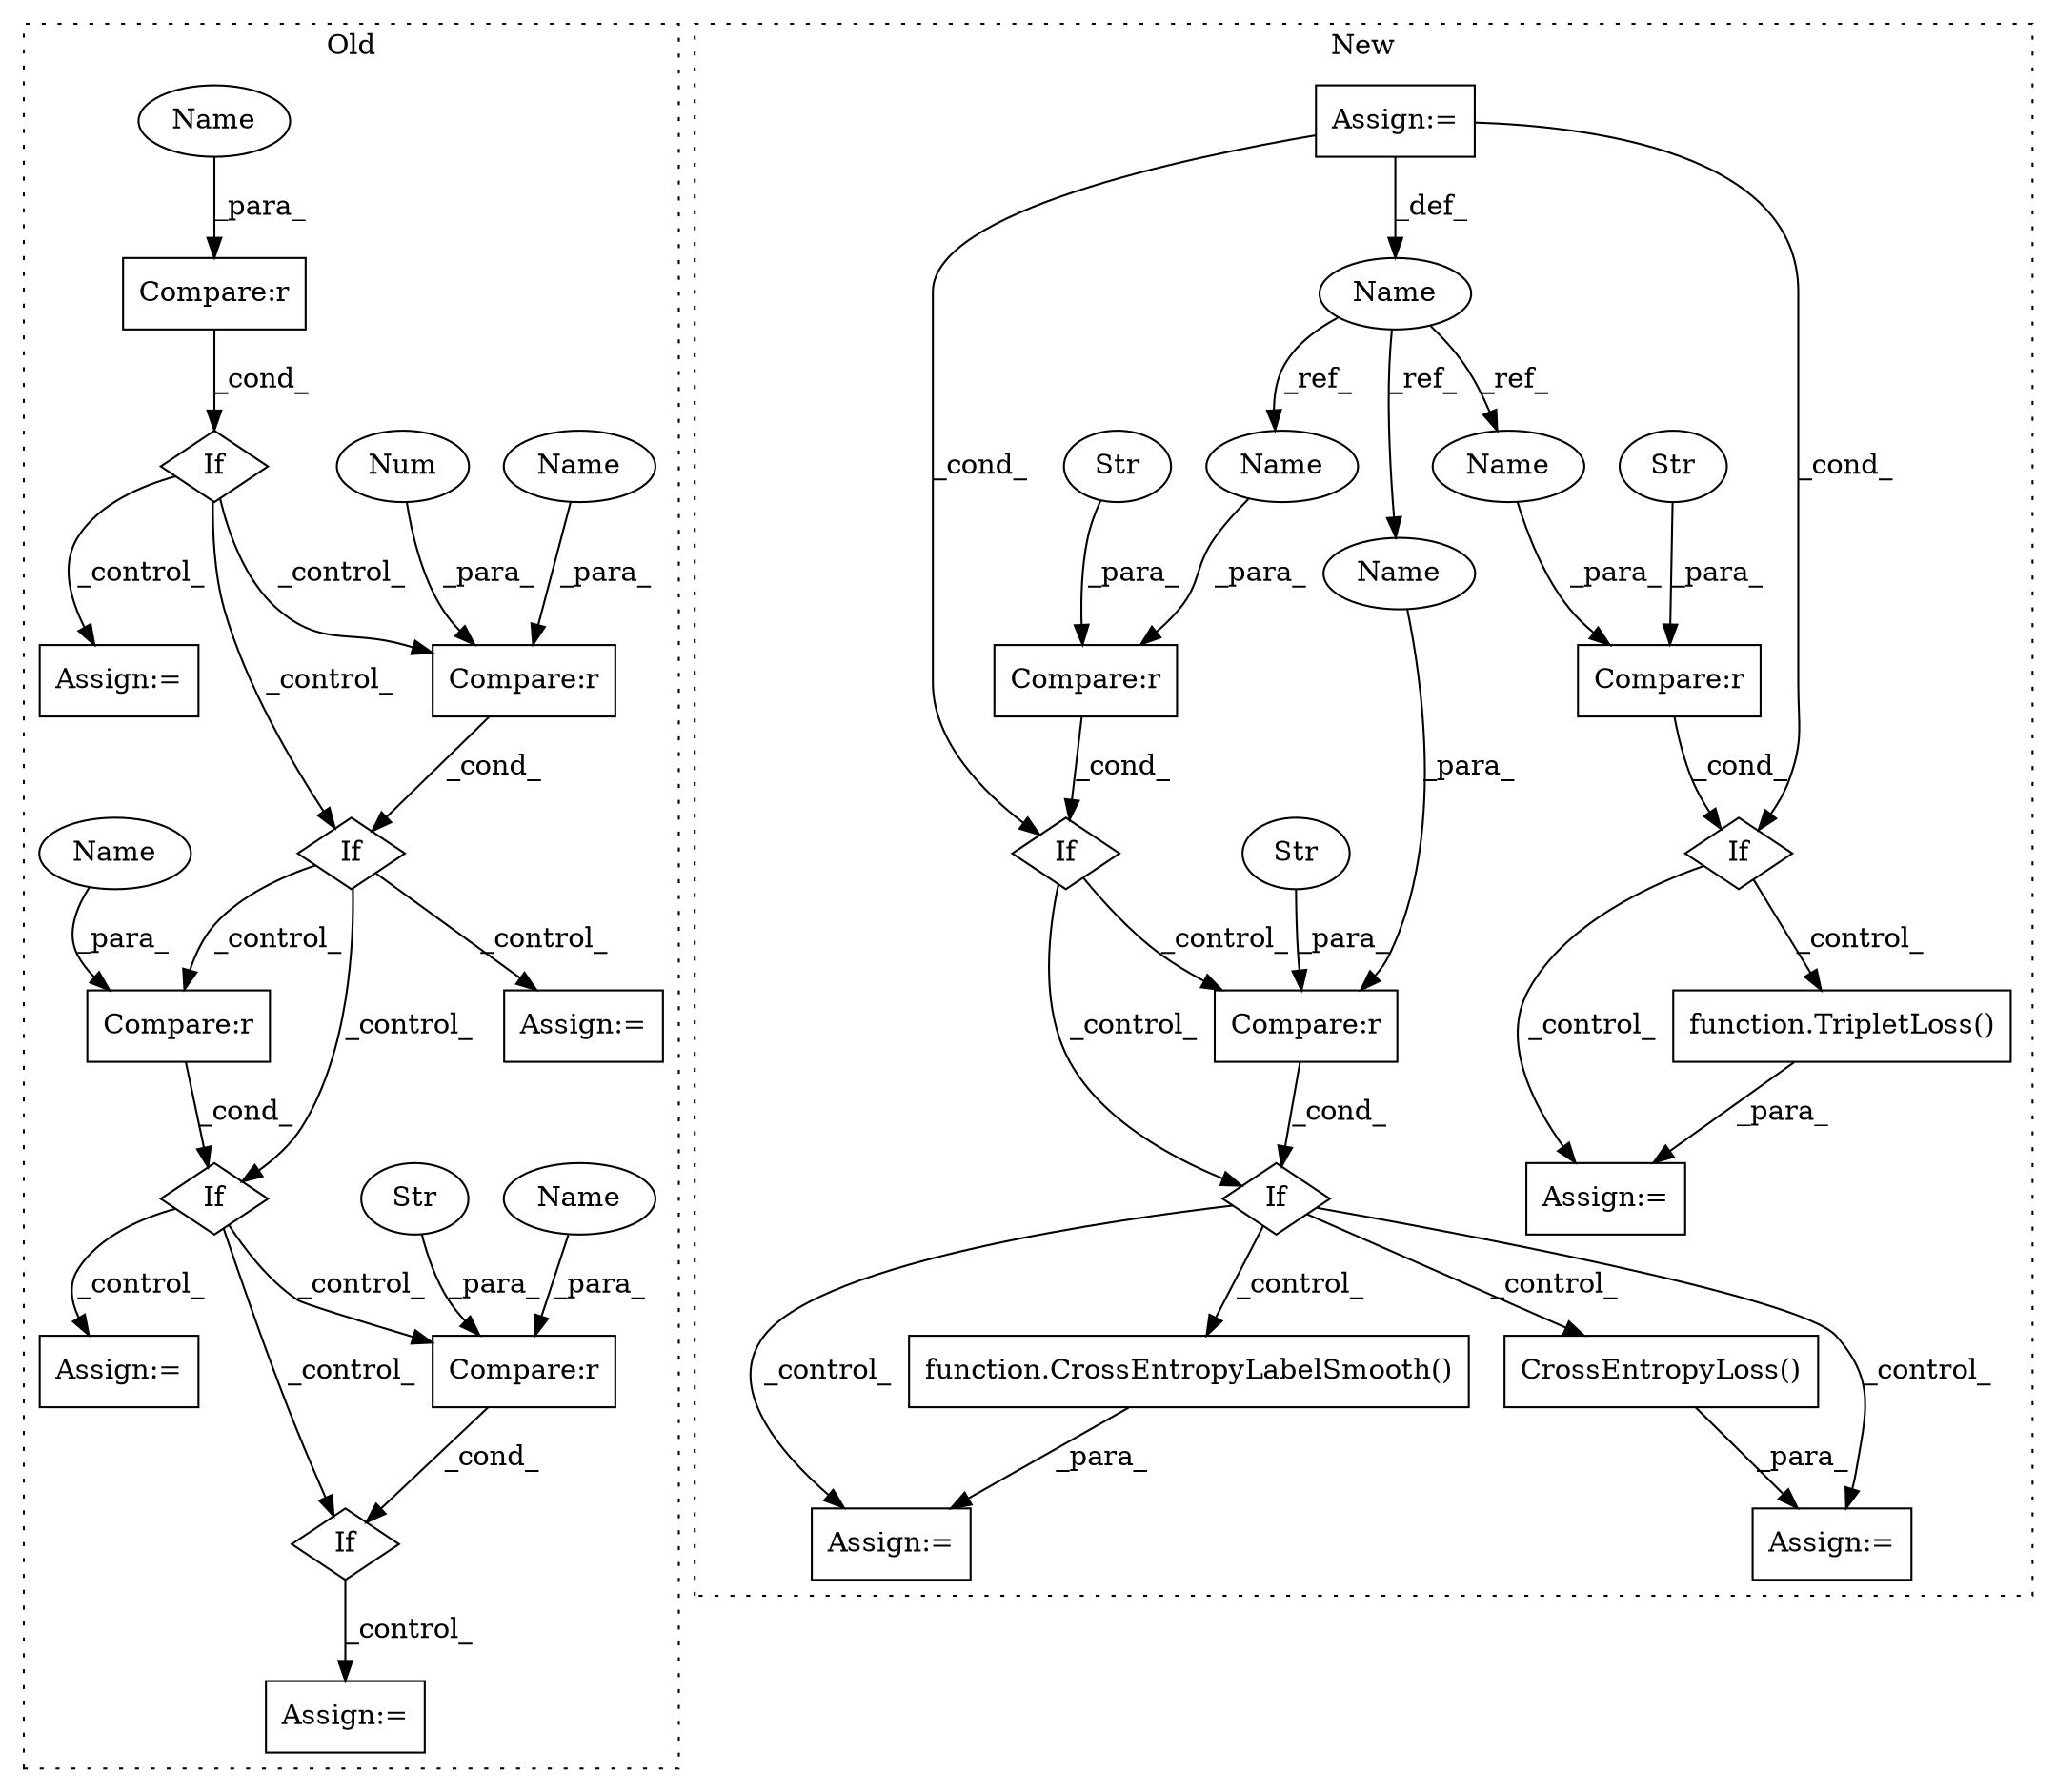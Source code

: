 digraph G {
subgraph cluster0 {
1 [label="If" a="96" s="666" l="0" shape="diamond"];
7 [label="Compare:r" a="40" s="666" l="22" shape="box"];
8 [label="If" a="96" s="556" l="0" shape="diamond"];
9 [label="Str" a="66" s="680" l="8" shape="ellipse"];
10 [label="If" a="96" s="461" l="0" shape="diamond"];
11 [label="Compare:r" a="40" s="556" l="25" shape="box"];
12 [label="If" a="96" s="365" l="3" shape="diamond"];
13 [label="Compare:r" a="40" s="461" l="17" shape="box"];
14 [label="Num" a="76" s="475" l="3" shape="ellipse"];
15 [label="Compare:r" a="40" s="368" l="16" shape="box"];
25 [label="Assign:=" a="68" s="498" l="3" shape="box"];
26 [label="Assign:=" a="68" s="601" l="3" shape="box"];
29 [label="Assign:=" a="68" s="404" l="3" shape="box"];
30 [label="Assign:=" a="68" s="708" l="3" shape="box"];
35 [label="Name" a="87" s="368" l="10" shape="ellipse"];
36 [label="Name" a="87" s="556" l="10" shape="ellipse"];
37 [label="Name" a="87" s="666" l="10" shape="ellipse"];
38 [label="Name" a="87" s="461" l="10" shape="ellipse"];
label = "Old";
style="dotted";
}
subgraph cluster1 {
2 [label="function.CrossEntropyLabelSmooth()" a="75" s="1993,2028" l="24,1" shape="box"];
3 [label="If" a="96" s="1926" l="3" shape="diamond"];
4 [label="Compare:r" a="40" s="1885" l="27" shape="box"];
5 [label="If" a="96" s="1882" l="3" shape="diamond"];
6 [label="Str" a="66" s="1885" l="9" shape="ellipse"];
16 [label="Compare:r" a="40" s="1929" l="31" shape="box"];
17 [label="Str" a="66" s="1929" l="13" shape="ellipse"];
18 [label="CrossEntropyLoss()" a="75" s="2079" l="21" shape="box"];
19 [label="Name" a="87" s="532" l="14" shape="ellipse"];
20 [label="Compare:r" a="40" s="2124" l="27" shape="box"];
21 [label="If" a="96" s="2121" l="3" shape="diamond"];
22 [label="Str" a="66" s="2124" l="9" shape="ellipse"];
23 [label="Assign:=" a="68" s="1990" l="3" shape="box"];
24 [label="Assign:=" a="68" s="2178" l="3" shape="box"];
27 [label="function.TripletLoss()" a="75" s="2181,2199" l="12,51" shape="box"];
28 [label="Assign:=" a="68" s="546" l="2" shape="box"];
31 [label="Assign:=" a="68" s="2076" l="3" shape="box"];
32 [label="Name" a="87" s="1946" l="14" shape="ellipse"];
33 [label="Name" a="87" s="1898" l="14" shape="ellipse"];
34 [label="Name" a="87" s="2137" l="14" shape="ellipse"];
label = "New";
style="dotted";
}
1 -> 30 [label="_control_"];
2 -> 23 [label="_para_"];
3 -> 18 [label="_control_"];
3 -> 31 [label="_control_"];
3 -> 2 [label="_control_"];
3 -> 23 [label="_control_"];
4 -> 5 [label="_cond_"];
5 -> 3 [label="_control_"];
5 -> 16 [label="_control_"];
6 -> 4 [label="_para_"];
7 -> 1 [label="_cond_"];
8 -> 26 [label="_control_"];
8 -> 7 [label="_control_"];
8 -> 1 [label="_control_"];
9 -> 7 [label="_para_"];
10 -> 8 [label="_control_"];
10 -> 25 [label="_control_"];
10 -> 11 [label="_control_"];
11 -> 8 [label="_cond_"];
12 -> 13 [label="_control_"];
12 -> 10 [label="_control_"];
12 -> 29 [label="_control_"];
13 -> 10 [label="_cond_"];
14 -> 13 [label="_para_"];
15 -> 12 [label="_cond_"];
16 -> 3 [label="_cond_"];
17 -> 16 [label="_para_"];
18 -> 31 [label="_para_"];
19 -> 32 [label="_ref_"];
19 -> 33 [label="_ref_"];
19 -> 34 [label="_ref_"];
20 -> 21 [label="_cond_"];
21 -> 24 [label="_control_"];
21 -> 27 [label="_control_"];
22 -> 20 [label="_para_"];
27 -> 24 [label="_para_"];
28 -> 5 [label="_cond_"];
28 -> 19 [label="_def_"];
28 -> 21 [label="_cond_"];
32 -> 16 [label="_para_"];
33 -> 4 [label="_para_"];
34 -> 20 [label="_para_"];
35 -> 15 [label="_para_"];
36 -> 11 [label="_para_"];
37 -> 7 [label="_para_"];
38 -> 13 [label="_para_"];
}